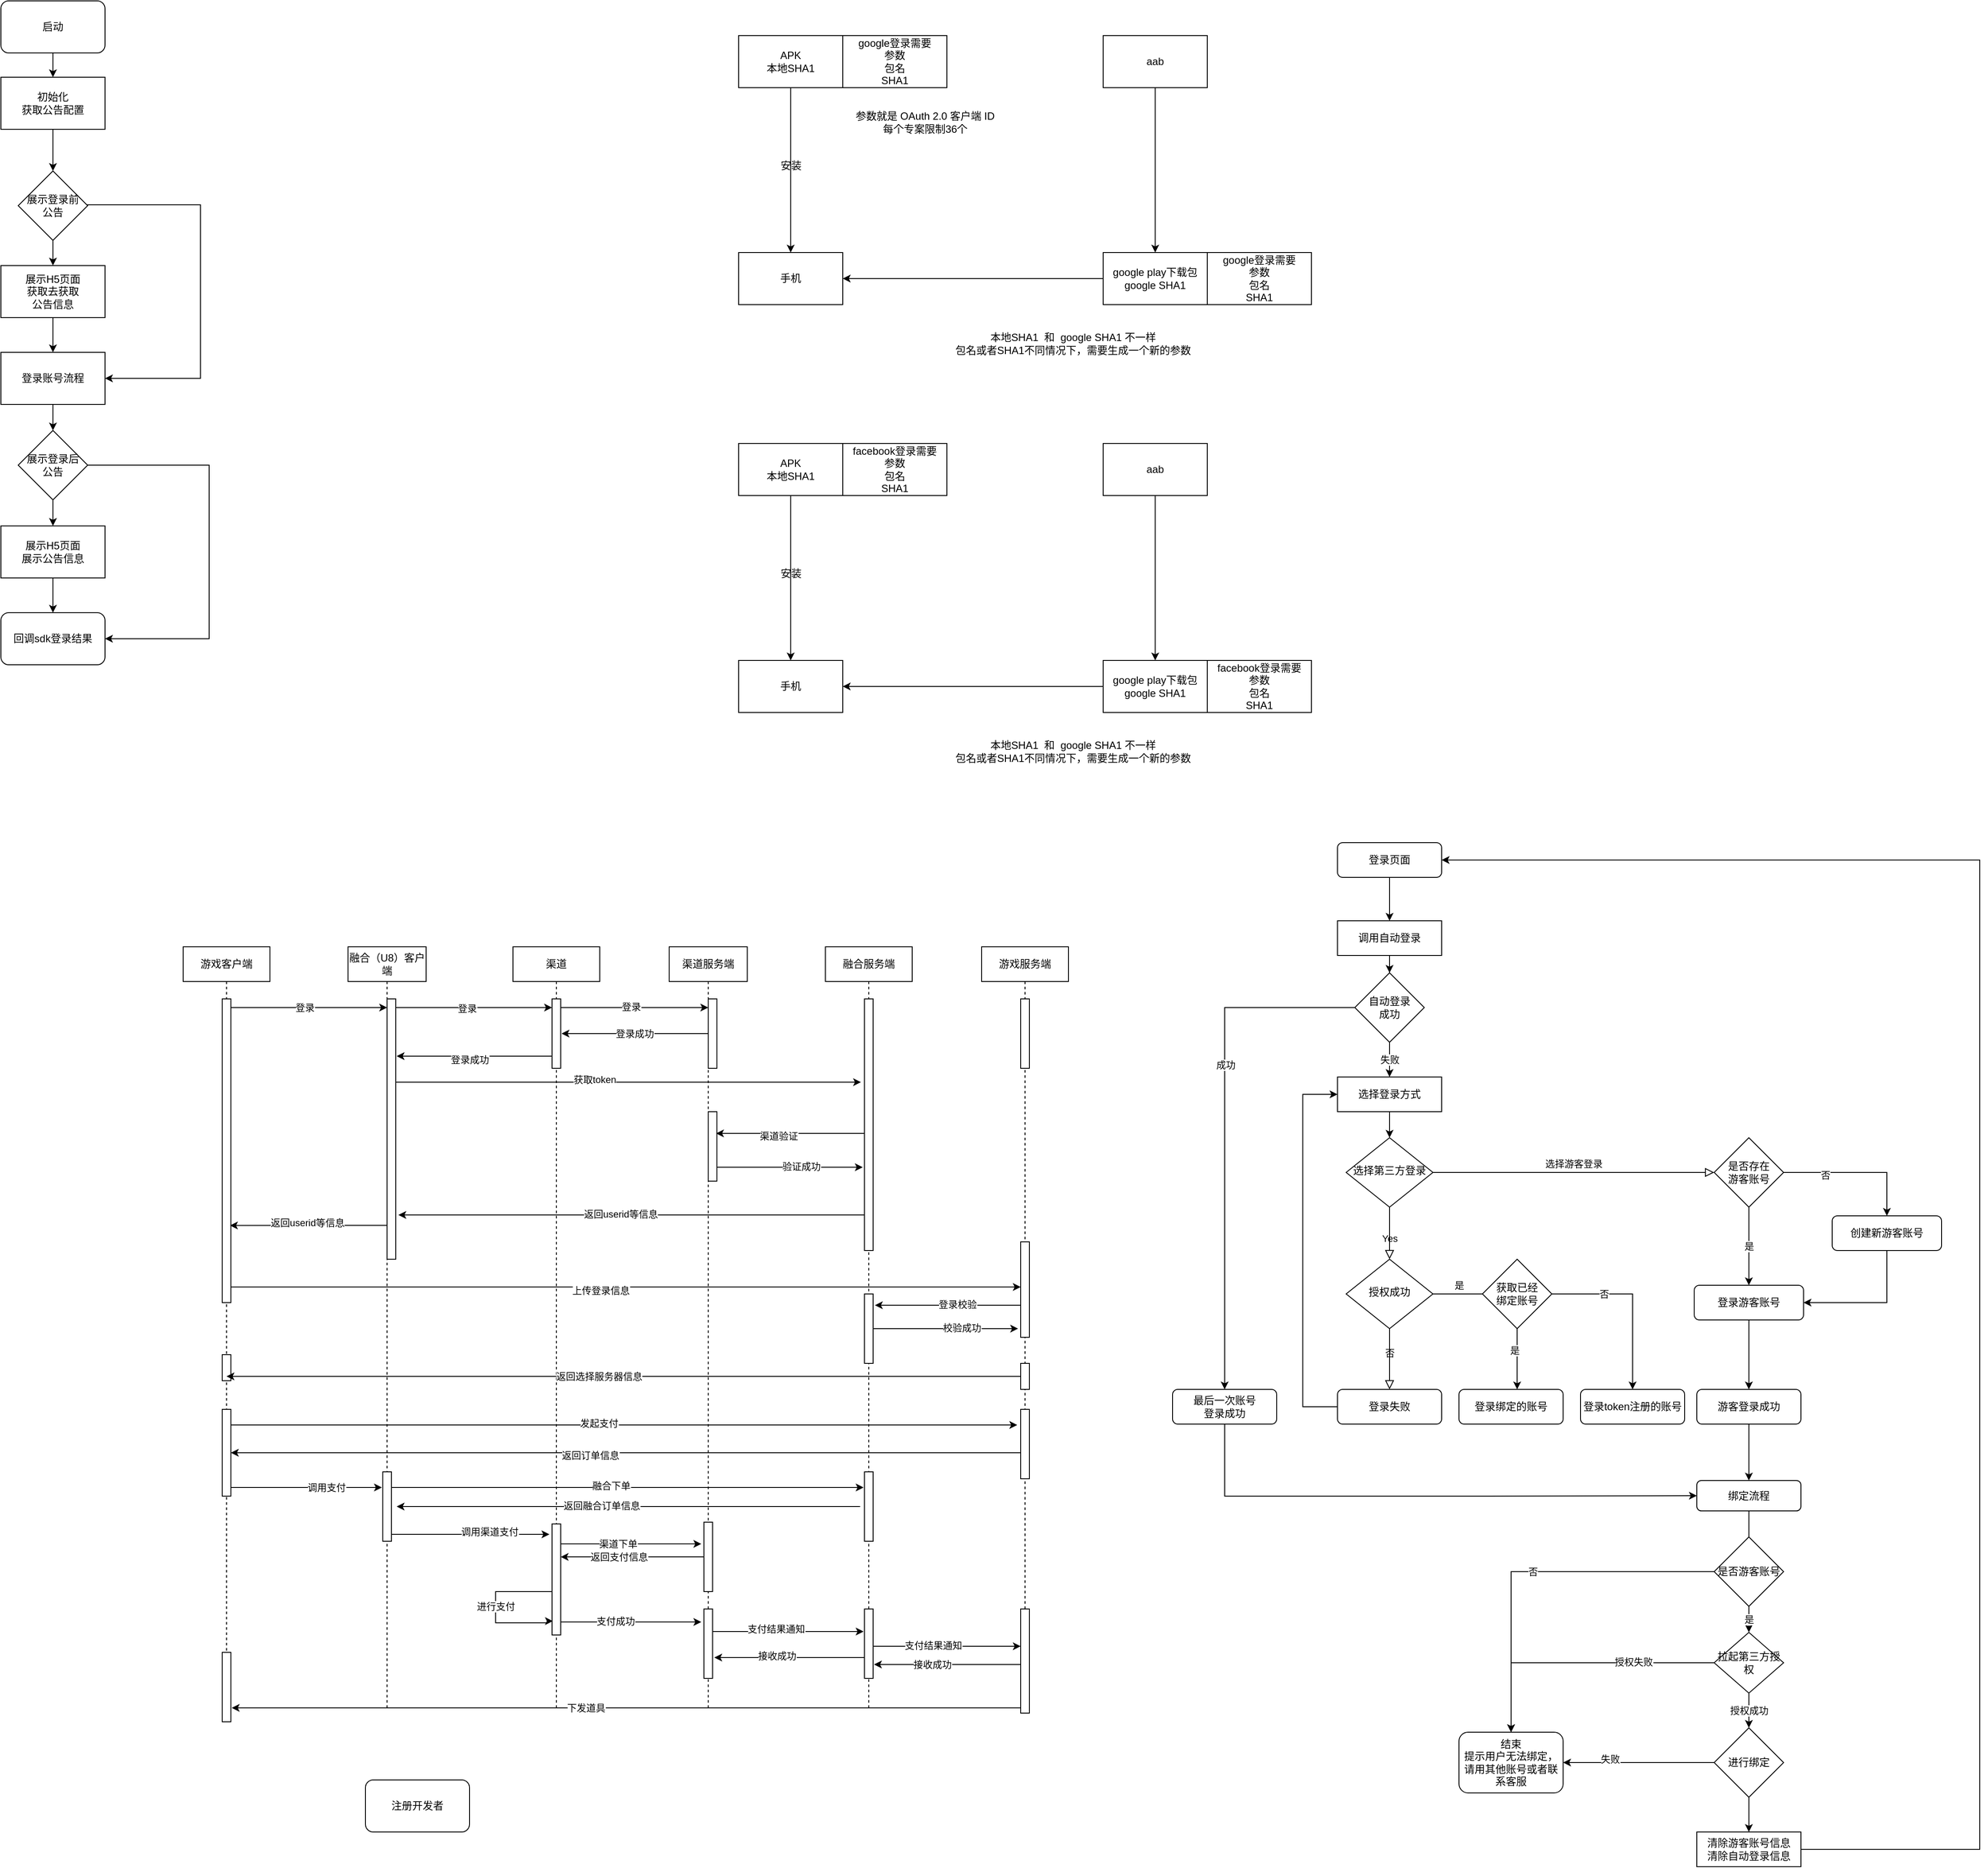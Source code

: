<mxfile version="21.3.5" type="github">
  <diagram id="C5RBs43oDa-KdzZeNtuy" name="Page-1">
    <mxGraphModel dx="3026" dy="1949" grid="1" gridSize="10" guides="1" tooltips="1" connect="1" arrows="1" fold="1" page="1" pageScale="1" pageWidth="827" pageHeight="1169" math="0" shadow="0">
      <root>
        <mxCell id="WIyWlLk6GJQsqaUBKTNV-0" />
        <mxCell id="WIyWlLk6GJQsqaUBKTNV-1" parent="WIyWlLk6GJQsqaUBKTNV-0" />
        <mxCell id="JOjSNyH2Hw5vAPHBL3Yq-51" style="edgeStyle=orthogonalEdgeStyle;rounded=0;orthogonalLoop=1;jettySize=auto;html=1;" parent="WIyWlLk6GJQsqaUBKTNV-1" source="WIyWlLk6GJQsqaUBKTNV-3" target="JOjSNyH2Hw5vAPHBL3Yq-50" edge="1">
          <mxGeometry relative="1" as="geometry" />
        </mxCell>
        <mxCell id="WIyWlLk6GJQsqaUBKTNV-3" value="登录页面" style="rounded=1;whiteSpace=wrap;html=1;fontSize=12;glass=0;strokeWidth=1;shadow=0;" parent="WIyWlLk6GJQsqaUBKTNV-1" vertex="1">
          <mxGeometry x="40" y="-150" width="120" height="40" as="geometry" />
        </mxCell>
        <mxCell id="WIyWlLk6GJQsqaUBKTNV-4" value="Yes" style="rounded=0;html=1;jettySize=auto;orthogonalLoop=1;fontSize=11;endArrow=block;endFill=0;endSize=8;strokeWidth=1;shadow=0;labelBackgroundColor=none;edgeStyle=orthogonalEdgeStyle;" parent="WIyWlLk6GJQsqaUBKTNV-1" source="WIyWlLk6GJQsqaUBKTNV-6" target="WIyWlLk6GJQsqaUBKTNV-10" edge="1">
          <mxGeometry x="0.2" relative="1" as="geometry">
            <mxPoint as="offset" />
          </mxGeometry>
        </mxCell>
        <mxCell id="WIyWlLk6GJQsqaUBKTNV-5" value="选择游客登录" style="edgeStyle=orthogonalEdgeStyle;rounded=0;html=1;jettySize=auto;orthogonalLoop=1;fontSize=11;endArrow=block;endFill=0;endSize=8;strokeWidth=1;shadow=0;labelBackgroundColor=none;entryX=0;entryY=0.5;entryDx=0;entryDy=0;" parent="WIyWlLk6GJQsqaUBKTNV-1" source="WIyWlLk6GJQsqaUBKTNV-6" target="JOjSNyH2Hw5vAPHBL3Yq-17" edge="1">
          <mxGeometry y="10" relative="1" as="geometry">
            <mxPoint as="offset" />
            <mxPoint x="290" y="160" as="targetPoint" />
          </mxGeometry>
        </mxCell>
        <mxCell id="WIyWlLk6GJQsqaUBKTNV-6" value="选择第三方登录" style="rhombus;whiteSpace=wrap;html=1;shadow=0;fontFamily=Helvetica;fontSize=12;align=center;strokeWidth=1;spacing=6;spacingTop=-4;" parent="WIyWlLk6GJQsqaUBKTNV-1" vertex="1">
          <mxGeometry x="50" y="190" width="100" height="80" as="geometry" />
        </mxCell>
        <mxCell id="JOjSNyH2Hw5vAPHBL3Yq-19" value="是" style="edgeStyle=orthogonalEdgeStyle;rounded=0;orthogonalLoop=1;jettySize=auto;html=1;entryX=0.5;entryY=0;entryDx=0;entryDy=0;exitX=0.5;exitY=1;exitDx=0;exitDy=0;" parent="WIyWlLk6GJQsqaUBKTNV-1" source="JOjSNyH2Hw5vAPHBL3Yq-17" target="JOjSNyH2Hw5vAPHBL3Yq-22" edge="1">
          <mxGeometry relative="1" as="geometry">
            <mxPoint x="520" y="220" as="sourcePoint" />
          </mxGeometry>
        </mxCell>
        <mxCell id="JOjSNyH2Hw5vAPHBL3Yq-25" style="edgeStyle=orthogonalEdgeStyle;rounded=0;orthogonalLoop=1;jettySize=auto;html=1;entryX=1;entryY=0.5;entryDx=0;entryDy=0;exitX=0.5;exitY=1;exitDx=0;exitDy=0;" parent="WIyWlLk6GJQsqaUBKTNV-1" source="WIyWlLk6GJQsqaUBKTNV-7" target="JOjSNyH2Hw5vAPHBL3Yq-22" edge="1">
          <mxGeometry relative="1" as="geometry" />
        </mxCell>
        <mxCell id="WIyWlLk6GJQsqaUBKTNV-7" value="创建新游客账号" style="rounded=1;whiteSpace=wrap;html=1;fontSize=12;glass=0;strokeWidth=1;shadow=0;" parent="WIyWlLk6GJQsqaUBKTNV-1" vertex="1">
          <mxGeometry x="610" y="280" width="126" height="40" as="geometry" />
        </mxCell>
        <mxCell id="WIyWlLk6GJQsqaUBKTNV-8" value="否" style="rounded=0;html=1;jettySize=auto;orthogonalLoop=1;fontSize=11;endArrow=block;endFill=0;endSize=8;strokeWidth=1;shadow=0;labelBackgroundColor=none;edgeStyle=orthogonalEdgeStyle;" parent="WIyWlLk6GJQsqaUBKTNV-1" source="WIyWlLk6GJQsqaUBKTNV-10" target="WIyWlLk6GJQsqaUBKTNV-11" edge="1">
          <mxGeometry x="-0.2" relative="1" as="geometry">
            <mxPoint as="offset" />
          </mxGeometry>
        </mxCell>
        <mxCell id="WIyWlLk6GJQsqaUBKTNV-9" value="是" style="edgeStyle=orthogonalEdgeStyle;rounded=0;html=1;jettySize=auto;orthogonalLoop=1;fontSize=11;endArrow=block;endFill=0;endSize=8;strokeWidth=1;shadow=0;labelBackgroundColor=none;" parent="WIyWlLk6GJQsqaUBKTNV-1" source="WIyWlLk6GJQsqaUBKTNV-10" edge="1">
          <mxGeometry x="-0.4" y="10" relative="1" as="geometry">
            <mxPoint as="offset" />
            <mxPoint x="250" y="370" as="targetPoint" />
          </mxGeometry>
        </mxCell>
        <mxCell id="WIyWlLk6GJQsqaUBKTNV-10" value="授权成功" style="rhombus;whiteSpace=wrap;html=1;shadow=0;fontFamily=Helvetica;fontSize=12;align=center;strokeWidth=1;spacing=6;spacingTop=-4;" parent="WIyWlLk6GJQsqaUBKTNV-1" vertex="1">
          <mxGeometry x="50" y="330" width="100" height="80" as="geometry" />
        </mxCell>
        <mxCell id="JOjSNyH2Hw5vAPHBL3Yq-77" style="edgeStyle=orthogonalEdgeStyle;rounded=0;orthogonalLoop=1;jettySize=auto;html=1;entryX=0;entryY=0.5;entryDx=0;entryDy=0;" parent="WIyWlLk6GJQsqaUBKTNV-1" source="WIyWlLk6GJQsqaUBKTNV-11" target="JOjSNyH2Hw5vAPHBL3Yq-53" edge="1">
          <mxGeometry relative="1" as="geometry">
            <Array as="points">
              <mxPoint y="500" />
              <mxPoint y="140" />
            </Array>
          </mxGeometry>
        </mxCell>
        <mxCell id="WIyWlLk6GJQsqaUBKTNV-11" value="登录失败" style="rounded=1;whiteSpace=wrap;html=1;fontSize=12;glass=0;strokeWidth=1;shadow=0;" parent="WIyWlLk6GJQsqaUBKTNV-1" vertex="1">
          <mxGeometry x="40" y="480" width="120" height="40" as="geometry" />
        </mxCell>
        <mxCell id="JOjSNyH2Hw5vAPHBL3Yq-8" style="edgeStyle=orthogonalEdgeStyle;rounded=0;orthogonalLoop=1;jettySize=auto;html=1;exitX=0.5;exitY=1;exitDx=0;exitDy=0;entryX=0.5;entryY=0;entryDx=0;entryDy=0;" parent="WIyWlLk6GJQsqaUBKTNV-1" source="JOjSNyH2Hw5vAPHBL3Yq-0" edge="1">
          <mxGeometry relative="1" as="geometry">
            <mxPoint x="247" y="480" as="targetPoint" />
          </mxGeometry>
        </mxCell>
        <mxCell id="JOjSNyH2Hw5vAPHBL3Yq-74" value="是" style="edgeLabel;html=1;align=center;verticalAlign=middle;resizable=0;points=[];" parent="JOjSNyH2Hw5vAPHBL3Yq-8" vertex="1" connectable="0">
          <mxGeometry x="-0.297" y="-3" relative="1" as="geometry">
            <mxPoint as="offset" />
          </mxGeometry>
        </mxCell>
        <mxCell id="JOjSNyH2Hw5vAPHBL3Yq-12" style="edgeStyle=orthogonalEdgeStyle;rounded=0;orthogonalLoop=1;jettySize=auto;html=1;" parent="WIyWlLk6GJQsqaUBKTNV-1" source="JOjSNyH2Hw5vAPHBL3Yq-0" target="JOjSNyH2Hw5vAPHBL3Yq-11" edge="1">
          <mxGeometry relative="1" as="geometry" />
        </mxCell>
        <mxCell id="JOjSNyH2Hw5vAPHBL3Yq-75" value="否" style="edgeLabel;html=1;align=center;verticalAlign=middle;resizable=0;points=[];" parent="JOjSNyH2Hw5vAPHBL3Yq-12" vertex="1" connectable="0">
          <mxGeometry x="-0.416" relative="1" as="geometry">
            <mxPoint as="offset" />
          </mxGeometry>
        </mxCell>
        <mxCell id="JOjSNyH2Hw5vAPHBL3Yq-0" value="获取已经&lt;br&gt;绑定账号" style="rhombus;whiteSpace=wrap;html=1;" parent="WIyWlLk6GJQsqaUBKTNV-1" vertex="1">
          <mxGeometry x="207" y="330" width="80" height="80" as="geometry" />
        </mxCell>
        <mxCell id="JOjSNyH2Hw5vAPHBL3Yq-6" value="登录绑定的账号" style="rounded=1;whiteSpace=wrap;html=1;fontSize=12;glass=0;strokeWidth=1;shadow=0;" parent="WIyWlLk6GJQsqaUBKTNV-1" vertex="1">
          <mxGeometry x="180" y="480" width="120" height="40" as="geometry" />
        </mxCell>
        <mxCell id="JOjSNyH2Hw5vAPHBL3Yq-11" value="登录token注册的账号" style="rounded=1;whiteSpace=wrap;html=1;fontSize=12;glass=0;strokeWidth=1;shadow=0;" parent="WIyWlLk6GJQsqaUBKTNV-1" vertex="1">
          <mxGeometry x="320" y="480" width="120" height="40" as="geometry" />
        </mxCell>
        <mxCell id="JOjSNyH2Hw5vAPHBL3Yq-60" style="edgeStyle=orthogonalEdgeStyle;rounded=0;orthogonalLoop=1;jettySize=auto;html=1;" parent="WIyWlLk6GJQsqaUBKTNV-1" source="JOjSNyH2Hw5vAPHBL3Yq-15" target="JOjSNyH2Hw5vAPHBL3Yq-26" edge="1">
          <mxGeometry relative="1" as="geometry" />
        </mxCell>
        <mxCell id="JOjSNyH2Hw5vAPHBL3Yq-15" value="游客登录成功" style="rounded=1;whiteSpace=wrap;html=1;fontSize=12;glass=0;strokeWidth=1;shadow=0;" parent="WIyWlLk6GJQsqaUBKTNV-1" vertex="1">
          <mxGeometry x="454" y="480" width="120" height="40" as="geometry" />
        </mxCell>
        <mxCell id="JOjSNyH2Hw5vAPHBL3Yq-18" style="edgeStyle=orthogonalEdgeStyle;rounded=0;orthogonalLoop=1;jettySize=auto;html=1;entryX=0.5;entryY=0;entryDx=0;entryDy=0;" parent="WIyWlLk6GJQsqaUBKTNV-1" source="JOjSNyH2Hw5vAPHBL3Yq-17" target="WIyWlLk6GJQsqaUBKTNV-7" edge="1">
          <mxGeometry relative="1" as="geometry" />
        </mxCell>
        <mxCell id="JOjSNyH2Hw5vAPHBL3Yq-76" value="否" style="edgeLabel;html=1;align=center;verticalAlign=middle;resizable=0;points=[];" parent="JOjSNyH2Hw5vAPHBL3Yq-18" vertex="1" connectable="0">
          <mxGeometry x="-0.436" y="-3" relative="1" as="geometry">
            <mxPoint as="offset" />
          </mxGeometry>
        </mxCell>
        <mxCell id="JOjSNyH2Hw5vAPHBL3Yq-17" value="是否存在&lt;br&gt;游客账号" style="rhombus;whiteSpace=wrap;html=1;" parent="WIyWlLk6GJQsqaUBKTNV-1" vertex="1">
          <mxGeometry x="474" y="190" width="80" height="80" as="geometry" />
        </mxCell>
        <mxCell id="JOjSNyH2Hw5vAPHBL3Yq-24" style="edgeStyle=orthogonalEdgeStyle;rounded=0;orthogonalLoop=1;jettySize=auto;html=1;entryX=0.5;entryY=0;entryDx=0;entryDy=0;" parent="WIyWlLk6GJQsqaUBKTNV-1" source="JOjSNyH2Hw5vAPHBL3Yq-22" target="JOjSNyH2Hw5vAPHBL3Yq-15" edge="1">
          <mxGeometry relative="1" as="geometry" />
        </mxCell>
        <mxCell id="JOjSNyH2Hw5vAPHBL3Yq-22" value="登录游客账号" style="rounded=1;whiteSpace=wrap;html=1;fontSize=12;glass=0;strokeWidth=1;shadow=0;" parent="WIyWlLk6GJQsqaUBKTNV-1" vertex="1">
          <mxGeometry x="451" y="360" width="126" height="40" as="geometry" />
        </mxCell>
        <mxCell id="JOjSNyH2Hw5vAPHBL3Yq-27" style="edgeStyle=orthogonalEdgeStyle;rounded=0;orthogonalLoop=1;jettySize=auto;html=1;" parent="WIyWlLk6GJQsqaUBKTNV-1" source="JOjSNyH2Hw5vAPHBL3Yq-26" edge="1">
          <mxGeometry relative="1" as="geometry">
            <mxPoint x="514" y="690" as="targetPoint" />
          </mxGeometry>
        </mxCell>
        <mxCell id="JOjSNyH2Hw5vAPHBL3Yq-26" value="绑定流程" style="rounded=1;whiteSpace=wrap;html=1;" parent="WIyWlLk6GJQsqaUBKTNV-1" vertex="1">
          <mxGeometry x="454" y="585" width="120" height="35" as="geometry" />
        </mxCell>
        <mxCell id="JOjSNyH2Hw5vAPHBL3Yq-30" value="否" style="edgeStyle=orthogonalEdgeStyle;rounded=0;orthogonalLoop=1;jettySize=auto;html=1;entryX=0.5;entryY=0;entryDx=0;entryDy=0;" parent="WIyWlLk6GJQsqaUBKTNV-1" source="JOjSNyH2Hw5vAPHBL3Yq-29" target="JOjSNyH2Hw5vAPHBL3Yq-38" edge="1">
          <mxGeometry relative="1" as="geometry">
            <mxPoint x="300" y="690" as="targetPoint" />
          </mxGeometry>
        </mxCell>
        <mxCell id="JOjSNyH2Hw5vAPHBL3Yq-66" value="是" style="edgeStyle=orthogonalEdgeStyle;rounded=0;orthogonalLoop=1;jettySize=auto;html=1;exitX=0.5;exitY=1;exitDx=0;exitDy=0;entryX=0.5;entryY=0;entryDx=0;entryDy=0;" parent="WIyWlLk6GJQsqaUBKTNV-1" source="JOjSNyH2Hw5vAPHBL3Yq-29" target="JOjSNyH2Hw5vAPHBL3Yq-65" edge="1">
          <mxGeometry relative="1" as="geometry" />
        </mxCell>
        <mxCell id="JOjSNyH2Hw5vAPHBL3Yq-29" value="是否游客账号" style="rhombus;whiteSpace=wrap;html=1;" parent="WIyWlLk6GJQsqaUBKTNV-1" vertex="1">
          <mxGeometry x="474" y="650" width="80" height="80" as="geometry" />
        </mxCell>
        <mxCell id="JOjSNyH2Hw5vAPHBL3Yq-39" style="edgeStyle=orthogonalEdgeStyle;rounded=0;orthogonalLoop=1;jettySize=auto;html=1;" parent="WIyWlLk6GJQsqaUBKTNV-1" source="JOjSNyH2Hw5vAPHBL3Yq-35" target="JOjSNyH2Hw5vAPHBL3Yq-38" edge="1">
          <mxGeometry relative="1" as="geometry" />
        </mxCell>
        <mxCell id="JOjSNyH2Hw5vAPHBL3Yq-41" value="失败" style="edgeLabel;html=1;align=center;verticalAlign=middle;resizable=0;points=[];" parent="JOjSNyH2Hw5vAPHBL3Yq-39" vertex="1" connectable="0">
          <mxGeometry x="0.234" y="-2" relative="1" as="geometry">
            <mxPoint x="-13" y="-2" as="offset" />
          </mxGeometry>
        </mxCell>
        <mxCell id="JOjSNyH2Hw5vAPHBL3Yq-59" style="edgeStyle=orthogonalEdgeStyle;rounded=0;orthogonalLoop=1;jettySize=auto;html=1;exitX=0.5;exitY=1;exitDx=0;exitDy=0;" parent="WIyWlLk6GJQsqaUBKTNV-1" source="JOjSNyH2Hw5vAPHBL3Yq-35" target="JOjSNyH2Hw5vAPHBL3Yq-58" edge="1">
          <mxGeometry relative="1" as="geometry" />
        </mxCell>
        <mxCell id="JOjSNyH2Hw5vAPHBL3Yq-35" value="进行绑定" style="rhombus;whiteSpace=wrap;html=1;" parent="WIyWlLk6GJQsqaUBKTNV-1" vertex="1">
          <mxGeometry x="474" y="870" width="80" height="80" as="geometry" />
        </mxCell>
        <mxCell id="JOjSNyH2Hw5vAPHBL3Yq-38" value="结束&lt;br&gt;提示用户无法绑定，请用其他账号或者联系客服" style="rounded=1;whiteSpace=wrap;html=1;" parent="WIyWlLk6GJQsqaUBKTNV-1" vertex="1">
          <mxGeometry x="180" y="875" width="120" height="70" as="geometry" />
        </mxCell>
        <mxCell id="JOjSNyH2Hw5vAPHBL3Yq-46" style="edgeStyle=orthogonalEdgeStyle;rounded=0;orthogonalLoop=1;jettySize=auto;html=1;entryX=0.5;entryY=0;entryDx=0;entryDy=0;" parent="WIyWlLk6GJQsqaUBKTNV-1" source="JOjSNyH2Hw5vAPHBL3Yq-42" target="JOjSNyH2Hw5vAPHBL3Yq-48" edge="1">
          <mxGeometry relative="1" as="geometry">
            <mxPoint x="-90" y="490" as="targetPoint" />
          </mxGeometry>
        </mxCell>
        <mxCell id="JOjSNyH2Hw5vAPHBL3Yq-47" value="成功" style="edgeLabel;html=1;align=center;verticalAlign=middle;resizable=0;points=[];" parent="JOjSNyH2Hw5vAPHBL3Yq-46" vertex="1" connectable="0">
          <mxGeometry x="-0.267" y="1" relative="1" as="geometry">
            <mxPoint as="offset" />
          </mxGeometry>
        </mxCell>
        <mxCell id="JOjSNyH2Hw5vAPHBL3Yq-54" value="失败" style="edgeStyle=orthogonalEdgeStyle;rounded=0;orthogonalLoop=1;jettySize=auto;html=1;entryX=0.5;entryY=0;entryDx=0;entryDy=0;" parent="WIyWlLk6GJQsqaUBKTNV-1" source="JOjSNyH2Hw5vAPHBL3Yq-42" target="JOjSNyH2Hw5vAPHBL3Yq-53" edge="1">
          <mxGeometry relative="1" as="geometry" />
        </mxCell>
        <mxCell id="JOjSNyH2Hw5vAPHBL3Yq-42" value="自动登录&lt;br&gt;成功" style="rhombus;whiteSpace=wrap;html=1;" parent="WIyWlLk6GJQsqaUBKTNV-1" vertex="1">
          <mxGeometry x="60" width="80" height="80" as="geometry" />
        </mxCell>
        <mxCell id="JOjSNyH2Hw5vAPHBL3Yq-72" style="edgeStyle=orthogonalEdgeStyle;rounded=0;orthogonalLoop=1;jettySize=auto;html=1;entryX=0;entryY=0.5;entryDx=0;entryDy=0;" parent="WIyWlLk6GJQsqaUBKTNV-1" source="JOjSNyH2Hw5vAPHBL3Yq-48" target="JOjSNyH2Hw5vAPHBL3Yq-26" edge="1">
          <mxGeometry relative="1" as="geometry">
            <Array as="points">
              <mxPoint x="-90" y="603" />
              <mxPoint x="212" y="603" />
            </Array>
          </mxGeometry>
        </mxCell>
        <mxCell id="JOjSNyH2Hw5vAPHBL3Yq-48" value="最后一次账号&lt;br&gt;登录成功" style="rounded=1;whiteSpace=wrap;html=1;fontSize=12;glass=0;strokeWidth=1;shadow=0;" parent="WIyWlLk6GJQsqaUBKTNV-1" vertex="1">
          <mxGeometry x="-150" y="480" width="120" height="40" as="geometry" />
        </mxCell>
        <mxCell id="JOjSNyH2Hw5vAPHBL3Yq-52" style="edgeStyle=orthogonalEdgeStyle;rounded=0;orthogonalLoop=1;jettySize=auto;html=1;entryX=0.5;entryY=0;entryDx=0;entryDy=0;" parent="WIyWlLk6GJQsqaUBKTNV-1" source="JOjSNyH2Hw5vAPHBL3Yq-50" target="JOjSNyH2Hw5vAPHBL3Yq-42" edge="1">
          <mxGeometry relative="1" as="geometry" />
        </mxCell>
        <mxCell id="JOjSNyH2Hw5vAPHBL3Yq-50" value="调用自动登录" style="rounded=0;whiteSpace=wrap;html=1;" parent="WIyWlLk6GJQsqaUBKTNV-1" vertex="1">
          <mxGeometry x="40" y="-60" width="120" height="40" as="geometry" />
        </mxCell>
        <mxCell id="JOjSNyH2Hw5vAPHBL3Yq-55" style="edgeStyle=orthogonalEdgeStyle;rounded=0;orthogonalLoop=1;jettySize=auto;html=1;entryX=0.5;entryY=0;entryDx=0;entryDy=0;" parent="WIyWlLk6GJQsqaUBKTNV-1" source="JOjSNyH2Hw5vAPHBL3Yq-53" target="WIyWlLk6GJQsqaUBKTNV-6" edge="1">
          <mxGeometry relative="1" as="geometry" />
        </mxCell>
        <mxCell id="JOjSNyH2Hw5vAPHBL3Yq-53" value="选择登录方式" style="rounded=0;whiteSpace=wrap;html=1;" parent="WIyWlLk6GJQsqaUBKTNV-1" vertex="1">
          <mxGeometry x="40" y="120" width="120" height="40" as="geometry" />
        </mxCell>
        <mxCell id="JOjSNyH2Hw5vAPHBL3Yq-73" style="edgeStyle=orthogonalEdgeStyle;rounded=0;orthogonalLoop=1;jettySize=auto;html=1;entryX=1;entryY=0.5;entryDx=0;entryDy=0;exitX=1;exitY=0.5;exitDx=0;exitDy=0;" parent="WIyWlLk6GJQsqaUBKTNV-1" source="JOjSNyH2Hw5vAPHBL3Yq-58" target="WIyWlLk6GJQsqaUBKTNV-3" edge="1">
          <mxGeometry relative="1" as="geometry">
            <Array as="points">
              <mxPoint x="780" y="1010" />
              <mxPoint x="780" y="-130" />
            </Array>
          </mxGeometry>
        </mxCell>
        <mxCell id="JOjSNyH2Hw5vAPHBL3Yq-58" value="清除游客账号信息&lt;br&gt;清除自动登录信息" style="rounded=0;whiteSpace=wrap;html=1;" parent="WIyWlLk6GJQsqaUBKTNV-1" vertex="1">
          <mxGeometry x="454" y="990" width="120" height="40" as="geometry" />
        </mxCell>
        <mxCell id="JOjSNyH2Hw5vAPHBL3Yq-63" style="edgeStyle=orthogonalEdgeStyle;rounded=0;orthogonalLoop=1;jettySize=auto;html=1;exitX=0.5;exitY=1;exitDx=0;exitDy=0;" parent="WIyWlLk6GJQsqaUBKTNV-1" edge="1">
          <mxGeometry relative="1" as="geometry">
            <mxPoint x="240" y="705" as="sourcePoint" />
            <mxPoint x="240" y="705" as="targetPoint" />
          </mxGeometry>
        </mxCell>
        <mxCell id="JOjSNyH2Hw5vAPHBL3Yq-68" value="授权成功" style="edgeStyle=orthogonalEdgeStyle;rounded=0;orthogonalLoop=1;jettySize=auto;html=1;entryX=0.5;entryY=0;entryDx=0;entryDy=0;" parent="WIyWlLk6GJQsqaUBKTNV-1" source="JOjSNyH2Hw5vAPHBL3Yq-65" target="JOjSNyH2Hw5vAPHBL3Yq-35" edge="1">
          <mxGeometry relative="1" as="geometry" />
        </mxCell>
        <mxCell id="JOjSNyH2Hw5vAPHBL3Yq-69" style="edgeStyle=orthogonalEdgeStyle;rounded=0;orthogonalLoop=1;jettySize=auto;html=1;exitX=0;exitY=0.5;exitDx=0;exitDy=0;entryX=0.5;entryY=0;entryDx=0;entryDy=0;" parent="WIyWlLk6GJQsqaUBKTNV-1" source="JOjSNyH2Hw5vAPHBL3Yq-65" target="JOjSNyH2Hw5vAPHBL3Yq-38" edge="1">
          <mxGeometry relative="1" as="geometry" />
        </mxCell>
        <mxCell id="JOjSNyH2Hw5vAPHBL3Yq-70" value="授权失败" style="edgeLabel;html=1;align=center;verticalAlign=middle;resizable=0;points=[];" parent="JOjSNyH2Hw5vAPHBL3Yq-69" vertex="1" connectable="0">
          <mxGeometry x="-0.409" y="-1" relative="1" as="geometry">
            <mxPoint as="offset" />
          </mxGeometry>
        </mxCell>
        <mxCell id="JOjSNyH2Hw5vAPHBL3Yq-65" value="&lt;span&gt;拉起第三方授权&lt;/span&gt;" style="rhombus;whiteSpace=wrap;html=1;" parent="WIyWlLk6GJQsqaUBKTNV-1" vertex="1">
          <mxGeometry x="474" y="760" width="80" height="70" as="geometry" />
        </mxCell>
        <mxCell id="KKXeev9WF8frhIr5QQyk-5" style="edgeStyle=orthogonalEdgeStyle;rounded=0;orthogonalLoop=1;jettySize=auto;html=1;entryX=0.5;entryY=0;entryDx=0;entryDy=0;startArrow=none;" parent="WIyWlLk6GJQsqaUBKTNV-1" source="KKXeev9WF8frhIr5QQyk-6" target="KKXeev9WF8frhIr5QQyk-1" edge="1">
          <mxGeometry relative="1" as="geometry">
            <Array as="points">
              <mxPoint x="-590" y="-920" />
            </Array>
          </mxGeometry>
        </mxCell>
        <mxCell id="KKXeev9WF8frhIr5QQyk-0" value="APK&lt;br&gt;本地SHA1" style="rounded=0;whiteSpace=wrap;html=1;" parent="WIyWlLk6GJQsqaUBKTNV-1" vertex="1">
          <mxGeometry x="-650" y="-1080" width="120" height="60" as="geometry" />
        </mxCell>
        <mxCell id="KKXeev9WF8frhIr5QQyk-1" value="手机" style="rounded=0;whiteSpace=wrap;html=1;" parent="WIyWlLk6GJQsqaUBKTNV-1" vertex="1">
          <mxGeometry x="-650" y="-830" width="120" height="60" as="geometry" />
        </mxCell>
        <mxCell id="KKXeev9WF8frhIr5QQyk-9" style="edgeStyle=orthogonalEdgeStyle;rounded=0;orthogonalLoop=1;jettySize=auto;html=1;" parent="WIyWlLk6GJQsqaUBKTNV-1" source="KKXeev9WF8frhIr5QQyk-2" target="KKXeev9WF8frhIr5QQyk-3" edge="1">
          <mxGeometry relative="1" as="geometry" />
        </mxCell>
        <mxCell id="KKXeev9WF8frhIr5QQyk-2" value="aab" style="rounded=0;whiteSpace=wrap;html=1;" parent="WIyWlLk6GJQsqaUBKTNV-1" vertex="1">
          <mxGeometry x="-230" y="-1080" width="120" height="60" as="geometry" />
        </mxCell>
        <mxCell id="KKXeev9WF8frhIr5QQyk-8" style="edgeStyle=orthogonalEdgeStyle;rounded=0;orthogonalLoop=1;jettySize=auto;html=1;" parent="WIyWlLk6GJQsqaUBKTNV-1" source="KKXeev9WF8frhIr5QQyk-3" target="KKXeev9WF8frhIr5QQyk-1" edge="1">
          <mxGeometry relative="1" as="geometry" />
        </mxCell>
        <mxCell id="KKXeev9WF8frhIr5QQyk-3" value="google play下载包&lt;br&gt;google SHA1" style="rounded=0;whiteSpace=wrap;html=1;" parent="WIyWlLk6GJQsqaUBKTNV-1" vertex="1">
          <mxGeometry x="-230" y="-830" width="120" height="60" as="geometry" />
        </mxCell>
        <mxCell id="KKXeev9WF8frhIr5QQyk-6" value="安装" style="text;html=1;align=center;verticalAlign=middle;resizable=0;points=[];autosize=1;strokeColor=none;fillColor=none;" parent="WIyWlLk6GJQsqaUBKTNV-1" vertex="1">
          <mxGeometry x="-610" y="-940" width="40" height="20" as="geometry" />
        </mxCell>
        <mxCell id="KKXeev9WF8frhIr5QQyk-7" value="" style="edgeStyle=orthogonalEdgeStyle;rounded=0;orthogonalLoop=1;jettySize=auto;html=1;entryX=0.5;entryY=0;entryDx=0;entryDy=0;endArrow=none;" parent="WIyWlLk6GJQsqaUBKTNV-1" source="KKXeev9WF8frhIr5QQyk-0" target="KKXeev9WF8frhIr5QQyk-6" edge="1">
          <mxGeometry relative="1" as="geometry">
            <mxPoint x="-590" y="-1020" as="sourcePoint" />
            <mxPoint x="-590" y="-830" as="targetPoint" />
            <Array as="points">
              <mxPoint x="-590" y="-920" />
            </Array>
          </mxGeometry>
        </mxCell>
        <mxCell id="KKXeev9WF8frhIr5QQyk-10" value="google登录需要&lt;br&gt;参数&lt;br&gt;包名&lt;br&gt;SHA1" style="rounded=0;whiteSpace=wrap;html=1;" parent="WIyWlLk6GJQsqaUBKTNV-1" vertex="1">
          <mxGeometry x="-530" y="-1080" width="120" height="60" as="geometry" />
        </mxCell>
        <mxCell id="KKXeev9WF8frhIr5QQyk-11" value="google登录需要&lt;br&gt;参数&lt;br&gt;包名&lt;br&gt;SHA1" style="rounded=0;whiteSpace=wrap;html=1;" parent="WIyWlLk6GJQsqaUBKTNV-1" vertex="1">
          <mxGeometry x="-110" y="-830" width="120" height="60" as="geometry" />
        </mxCell>
        <mxCell id="KKXeev9WF8frhIr5QQyk-12" value="参数就是&amp;nbsp;OAuth 2.0 客户端 ID&lt;br&gt;每个专案限制36个" style="text;html=1;strokeColor=none;fillColor=none;align=center;verticalAlign=middle;whiteSpace=wrap;rounded=0;" parent="WIyWlLk6GJQsqaUBKTNV-1" vertex="1">
          <mxGeometry x="-540" y="-990" width="210" height="20" as="geometry" />
        </mxCell>
        <mxCell id="KKXeev9WF8frhIr5QQyk-13" value="&lt;span&gt;本地SHA1&amp;nbsp; 和&amp;nbsp;&amp;nbsp;&lt;/span&gt;&lt;span&gt;google SHA1 不一样&lt;br&gt;包名或者SHA1不同情况下，需要生成一个新的参数&lt;br&gt;&lt;/span&gt;" style="text;html=1;align=center;verticalAlign=middle;resizable=0;points=[];autosize=1;strokeColor=none;fillColor=none;" parent="WIyWlLk6GJQsqaUBKTNV-1" vertex="1">
          <mxGeometry x="-410" y="-740" width="290" height="30" as="geometry" />
        </mxCell>
        <mxCell id="C141bJPONEXLKHuDQMLV-1" style="edgeStyle=orthogonalEdgeStyle;rounded=0;orthogonalLoop=1;jettySize=auto;html=1;entryX=0.5;entryY=0;entryDx=0;entryDy=0;startArrow=none;" parent="WIyWlLk6GJQsqaUBKTNV-1" source="C141bJPONEXLKHuDQMLV-8" target="C141bJPONEXLKHuDQMLV-3" edge="1">
          <mxGeometry relative="1" as="geometry">
            <Array as="points">
              <mxPoint x="-590" y="-450" />
            </Array>
          </mxGeometry>
        </mxCell>
        <mxCell id="C141bJPONEXLKHuDQMLV-2" value="APK&lt;br&gt;本地SHA1" style="rounded=0;whiteSpace=wrap;html=1;" parent="WIyWlLk6GJQsqaUBKTNV-1" vertex="1">
          <mxGeometry x="-650" y="-610" width="120" height="60" as="geometry" />
        </mxCell>
        <mxCell id="C141bJPONEXLKHuDQMLV-3" value="手机" style="rounded=0;whiteSpace=wrap;html=1;" parent="WIyWlLk6GJQsqaUBKTNV-1" vertex="1">
          <mxGeometry x="-650" y="-360" width="120" height="60" as="geometry" />
        </mxCell>
        <mxCell id="C141bJPONEXLKHuDQMLV-4" style="edgeStyle=orthogonalEdgeStyle;rounded=0;orthogonalLoop=1;jettySize=auto;html=1;" parent="WIyWlLk6GJQsqaUBKTNV-1" source="C141bJPONEXLKHuDQMLV-5" target="C141bJPONEXLKHuDQMLV-7" edge="1">
          <mxGeometry relative="1" as="geometry" />
        </mxCell>
        <mxCell id="C141bJPONEXLKHuDQMLV-5" value="aab" style="rounded=0;whiteSpace=wrap;html=1;" parent="WIyWlLk6GJQsqaUBKTNV-1" vertex="1">
          <mxGeometry x="-230" y="-610" width="120" height="60" as="geometry" />
        </mxCell>
        <mxCell id="C141bJPONEXLKHuDQMLV-6" style="edgeStyle=orthogonalEdgeStyle;rounded=0;orthogonalLoop=1;jettySize=auto;html=1;" parent="WIyWlLk6GJQsqaUBKTNV-1" source="C141bJPONEXLKHuDQMLV-7" target="C141bJPONEXLKHuDQMLV-3" edge="1">
          <mxGeometry relative="1" as="geometry" />
        </mxCell>
        <mxCell id="C141bJPONEXLKHuDQMLV-7" value="google play下载包&lt;br&gt;google SHA1" style="rounded=0;whiteSpace=wrap;html=1;" parent="WIyWlLk6GJQsqaUBKTNV-1" vertex="1">
          <mxGeometry x="-230" y="-360" width="120" height="60" as="geometry" />
        </mxCell>
        <mxCell id="C141bJPONEXLKHuDQMLV-8" value="安装" style="text;html=1;align=center;verticalAlign=middle;resizable=0;points=[];autosize=1;strokeColor=none;fillColor=none;" parent="WIyWlLk6GJQsqaUBKTNV-1" vertex="1">
          <mxGeometry x="-610" y="-470" width="40" height="20" as="geometry" />
        </mxCell>
        <mxCell id="C141bJPONEXLKHuDQMLV-9" value="" style="edgeStyle=orthogonalEdgeStyle;rounded=0;orthogonalLoop=1;jettySize=auto;html=1;entryX=0.5;entryY=0;entryDx=0;entryDy=0;endArrow=none;" parent="WIyWlLk6GJQsqaUBKTNV-1" source="C141bJPONEXLKHuDQMLV-2" target="C141bJPONEXLKHuDQMLV-8" edge="1">
          <mxGeometry relative="1" as="geometry">
            <mxPoint x="-590" y="-550" as="sourcePoint" />
            <mxPoint x="-590" y="-360" as="targetPoint" />
            <Array as="points">
              <mxPoint x="-590" y="-450" />
            </Array>
          </mxGeometry>
        </mxCell>
        <mxCell id="C141bJPONEXLKHuDQMLV-10" value="facebook登录需要&lt;br&gt;参数&lt;br&gt;包名&lt;br&gt;SHA1" style="rounded=0;whiteSpace=wrap;html=1;" parent="WIyWlLk6GJQsqaUBKTNV-1" vertex="1">
          <mxGeometry x="-530" y="-610" width="120" height="60" as="geometry" />
        </mxCell>
        <mxCell id="C141bJPONEXLKHuDQMLV-11" value="facebook登录需要&lt;br&gt;参数&lt;br&gt;包名&lt;br&gt;SHA1" style="rounded=0;whiteSpace=wrap;html=1;" parent="WIyWlLk6GJQsqaUBKTNV-1" vertex="1">
          <mxGeometry x="-110" y="-360" width="120" height="60" as="geometry" />
        </mxCell>
        <mxCell id="C141bJPONEXLKHuDQMLV-13" value="&lt;span&gt;本地SHA1&amp;nbsp; 和&amp;nbsp;&amp;nbsp;&lt;/span&gt;&lt;span&gt;google SHA1 不一样&lt;br&gt;包名或者SHA1不同情况下，需要生成一个新的参数&lt;br&gt;&lt;/span&gt;" style="text;html=1;align=center;verticalAlign=middle;resizable=0;points=[];autosize=1;strokeColor=none;fillColor=none;" parent="WIyWlLk6GJQsqaUBKTNV-1" vertex="1">
          <mxGeometry x="-410" y="-270" width="290" height="30" as="geometry" />
        </mxCell>
        <mxCell id="C141bJPONEXLKHuDQMLV-14" value="游戏客户端" style="shape=umlLifeline;perimeter=lifelinePerimeter;whiteSpace=wrap;html=1;container=1;collapsible=0;recursiveResize=0;outlineConnect=0;" parent="WIyWlLk6GJQsqaUBKTNV-1" vertex="1">
          <mxGeometry x="-1290" y="-30" width="100" height="880" as="geometry" />
        </mxCell>
        <mxCell id="C141bJPONEXLKHuDQMLV-21" value="" style="html=1;points=[];perimeter=orthogonalPerimeter;" parent="C141bJPONEXLKHuDQMLV-14" vertex="1">
          <mxGeometry x="45" y="60" width="10" height="350" as="geometry" />
        </mxCell>
        <mxCell id="C141bJPONEXLKHuDQMLV-55" value="" style="html=1;points=[];perimeter=orthogonalPerimeter;" parent="C141bJPONEXLKHuDQMLV-14" vertex="1">
          <mxGeometry x="45" y="533" width="10" height="100" as="geometry" />
        </mxCell>
        <mxCell id="C141bJPONEXLKHuDQMLV-89" value="" style="html=1;points=[];perimeter=orthogonalPerimeter;" parent="C141bJPONEXLKHuDQMLV-14" vertex="1">
          <mxGeometry x="45" y="813" width="10" height="80" as="geometry" />
        </mxCell>
        <mxCell id="C141bJPONEXLKHuDQMLV-111" value="" style="html=1;points=[];perimeter=orthogonalPerimeter;" parent="C141bJPONEXLKHuDQMLV-14" vertex="1">
          <mxGeometry x="45" y="470" width="10" height="30" as="geometry" />
        </mxCell>
        <mxCell id="C141bJPONEXLKHuDQMLV-15" value="融合服务端" style="shape=umlLifeline;perimeter=lifelinePerimeter;whiteSpace=wrap;html=1;container=1;collapsible=0;recursiveResize=0;outlineConnect=0;" parent="WIyWlLk6GJQsqaUBKTNV-1" vertex="1">
          <mxGeometry x="-550" y="-30" width="100" height="880" as="geometry" />
        </mxCell>
        <mxCell id="C141bJPONEXLKHuDQMLV-27" value="" style="html=1;points=[];perimeter=orthogonalPerimeter;" parent="C141bJPONEXLKHuDQMLV-15" vertex="1">
          <mxGeometry x="45" y="60" width="10" height="290" as="geometry" />
        </mxCell>
        <mxCell id="C141bJPONEXLKHuDQMLV-59" value="" style="html=1;points=[];perimeter=orthogonalPerimeter;" parent="C141bJPONEXLKHuDQMLV-15" vertex="1">
          <mxGeometry x="45" y="605" width="10" height="80" as="geometry" />
        </mxCell>
        <mxCell id="C141bJPONEXLKHuDQMLV-81" value="" style="html=1;points=[];perimeter=orthogonalPerimeter;" parent="C141bJPONEXLKHuDQMLV-15" vertex="1">
          <mxGeometry x="45" y="763" width="10" height="80" as="geometry" />
        </mxCell>
        <mxCell id="C141bJPONEXLKHuDQMLV-103" value="" style="html=1;points=[];perimeter=orthogonalPerimeter;" parent="C141bJPONEXLKHuDQMLV-15" vertex="1">
          <mxGeometry x="45" y="400" width="10" height="80" as="geometry" />
        </mxCell>
        <mxCell id="C141bJPONEXLKHuDQMLV-16" value="渠道" style="shape=umlLifeline;perimeter=lifelinePerimeter;whiteSpace=wrap;html=1;container=1;collapsible=0;recursiveResize=0;outlineConnect=0;" parent="WIyWlLk6GJQsqaUBKTNV-1" vertex="1">
          <mxGeometry x="-910" y="-30" width="100" height="880" as="geometry" />
        </mxCell>
        <mxCell id="C141bJPONEXLKHuDQMLV-24" value="" style="html=1;points=[];perimeter=orthogonalPerimeter;" parent="C141bJPONEXLKHuDQMLV-16" vertex="1">
          <mxGeometry x="45" y="60" width="10" height="80" as="geometry" />
        </mxCell>
        <mxCell id="C141bJPONEXLKHuDQMLV-57" value="" style="html=1;points=[];perimeter=orthogonalPerimeter;" parent="C141bJPONEXLKHuDQMLV-16" vertex="1">
          <mxGeometry x="45" y="665" width="10" height="128" as="geometry" />
        </mxCell>
        <mxCell id="C141bJPONEXLKHuDQMLV-76" style="edgeStyle=orthogonalEdgeStyle;rounded=0;orthogonalLoop=1;jettySize=auto;html=1;entryX=0.1;entryY=0.875;entryDx=0;entryDy=0;entryPerimeter=0;" parent="C141bJPONEXLKHuDQMLV-16" source="C141bJPONEXLKHuDQMLV-57" target="C141bJPONEXLKHuDQMLV-57" edge="1">
          <mxGeometry relative="1" as="geometry">
            <mxPoint x="40" y="783" as="targetPoint" />
            <Array as="points">
              <mxPoint x="-20" y="743" />
              <mxPoint x="-20" y="779" />
              <mxPoint x="40" y="779" />
              <mxPoint x="40" y="777" />
            </Array>
          </mxGeometry>
        </mxCell>
        <mxCell id="C141bJPONEXLKHuDQMLV-122" value="进行支付" style="edgeLabel;html=1;align=center;verticalAlign=middle;resizable=0;points=[];" parent="C141bJPONEXLKHuDQMLV-76" vertex="1" connectable="0">
          <mxGeometry x="-0.136" relative="1" as="geometry">
            <mxPoint y="9" as="offset" />
          </mxGeometry>
        </mxCell>
        <mxCell id="C141bJPONEXLKHuDQMLV-17" value="融合（U8）客户端" style="shape=umlLifeline;perimeter=lifelinePerimeter;whiteSpace=wrap;html=1;container=1;collapsible=0;recursiveResize=0;outlineConnect=0;" parent="WIyWlLk6GJQsqaUBKTNV-1" vertex="1">
          <mxGeometry x="-1100" y="-30" width="90" height="880" as="geometry" />
        </mxCell>
        <mxCell id="C141bJPONEXLKHuDQMLV-22" value="" style="html=1;points=[];perimeter=orthogonalPerimeter;" parent="C141bJPONEXLKHuDQMLV-17" vertex="1">
          <mxGeometry x="45" y="60" width="10" height="300" as="geometry" />
        </mxCell>
        <mxCell id="C141bJPONEXLKHuDQMLV-56" value="" style="html=1;points=[];perimeter=orthogonalPerimeter;" parent="C141bJPONEXLKHuDQMLV-17" vertex="1">
          <mxGeometry x="40" y="605" width="10" height="80" as="geometry" />
        </mxCell>
        <mxCell id="C141bJPONEXLKHuDQMLV-18" value="游戏服务端" style="shape=umlLifeline;perimeter=lifelinePerimeter;whiteSpace=wrap;html=1;container=1;collapsible=0;recursiveResize=0;outlineConnect=0;" parent="WIyWlLk6GJQsqaUBKTNV-1" vertex="1">
          <mxGeometry x="-370" y="-30" width="100" height="880" as="geometry" />
        </mxCell>
        <mxCell id="C141bJPONEXLKHuDQMLV-28" value="" style="html=1;points=[];perimeter=orthogonalPerimeter;" parent="C141bJPONEXLKHuDQMLV-18" vertex="1">
          <mxGeometry x="45" y="60" width="10" height="80" as="geometry" />
        </mxCell>
        <mxCell id="C141bJPONEXLKHuDQMLV-51" value="" style="html=1;points=[];perimeter=orthogonalPerimeter;" parent="C141bJPONEXLKHuDQMLV-18" vertex="1">
          <mxGeometry x="45" y="340" width="10" height="110" as="geometry" />
        </mxCell>
        <mxCell id="C141bJPONEXLKHuDQMLV-60" value="" style="html=1;points=[];perimeter=orthogonalPerimeter;" parent="C141bJPONEXLKHuDQMLV-18" vertex="1">
          <mxGeometry x="45" y="533" width="10" height="80" as="geometry" />
        </mxCell>
        <mxCell id="C141bJPONEXLKHuDQMLV-83" value="" style="html=1;points=[];perimeter=orthogonalPerimeter;" parent="C141bJPONEXLKHuDQMLV-18" vertex="1">
          <mxGeometry x="45" y="763" width="10" height="120" as="geometry" />
        </mxCell>
        <mxCell id="C141bJPONEXLKHuDQMLV-110" value="" style="html=1;points=[];perimeter=orthogonalPerimeter;" parent="C141bJPONEXLKHuDQMLV-18" vertex="1">
          <mxGeometry x="45" y="480" width="10" height="30" as="geometry" />
        </mxCell>
        <mxCell id="C141bJPONEXLKHuDQMLV-19" value="渠道服务端" style="shape=umlLifeline;perimeter=lifelinePerimeter;whiteSpace=wrap;html=1;container=1;collapsible=0;recursiveResize=0;outlineConnect=0;" parent="WIyWlLk6GJQsqaUBKTNV-1" vertex="1">
          <mxGeometry x="-730" y="-30" width="90" height="880" as="geometry" />
        </mxCell>
        <mxCell id="C141bJPONEXLKHuDQMLV-26" value="" style="html=1;points=[];perimeter=orthogonalPerimeter;" parent="C141bJPONEXLKHuDQMLV-19" vertex="1">
          <mxGeometry x="45" y="60" width="10" height="80" as="geometry" />
        </mxCell>
        <mxCell id="C141bJPONEXLKHuDQMLV-38" value="" style="html=1;points=[];perimeter=orthogonalPerimeter;" parent="C141bJPONEXLKHuDQMLV-19" vertex="1">
          <mxGeometry x="45" y="190" width="10" height="80" as="geometry" />
        </mxCell>
        <mxCell id="C141bJPONEXLKHuDQMLV-58" value="" style="html=1;points=[];perimeter=orthogonalPerimeter;" parent="C141bJPONEXLKHuDQMLV-19" vertex="1">
          <mxGeometry x="40" y="663" width="10" height="80" as="geometry" />
        </mxCell>
        <mxCell id="C141bJPONEXLKHuDQMLV-78" value="" style="html=1;points=[];perimeter=orthogonalPerimeter;" parent="C141bJPONEXLKHuDQMLV-19" vertex="1">
          <mxGeometry x="40" y="763" width="10" height="80" as="geometry" />
        </mxCell>
        <mxCell id="C141bJPONEXLKHuDQMLV-23" style="edgeStyle=orthogonalEdgeStyle;rounded=0;orthogonalLoop=1;jettySize=auto;html=1;" parent="WIyWlLk6GJQsqaUBKTNV-1" source="C141bJPONEXLKHuDQMLV-21" target="C141bJPONEXLKHuDQMLV-22" edge="1">
          <mxGeometry relative="1" as="geometry">
            <Array as="points">
              <mxPoint x="-1110" y="40" />
              <mxPoint x="-1110" y="40" />
            </Array>
          </mxGeometry>
        </mxCell>
        <mxCell id="C141bJPONEXLKHuDQMLV-93" value="登录" style="edgeLabel;html=1;align=center;verticalAlign=middle;resizable=0;points=[];" parent="C141bJPONEXLKHuDQMLV-23" vertex="1" connectable="0">
          <mxGeometry x="0.178" y="1" relative="1" as="geometry">
            <mxPoint x="-21" y="1" as="offset" />
          </mxGeometry>
        </mxCell>
        <mxCell id="C141bJPONEXLKHuDQMLV-25" style="edgeStyle=orthogonalEdgeStyle;rounded=0;orthogonalLoop=1;jettySize=auto;html=1;" parent="WIyWlLk6GJQsqaUBKTNV-1" source="C141bJPONEXLKHuDQMLV-22" target="C141bJPONEXLKHuDQMLV-24" edge="1">
          <mxGeometry relative="1" as="geometry">
            <Array as="points">
              <mxPoint x="-930" y="40" />
              <mxPoint x="-930" y="40" />
            </Array>
          </mxGeometry>
        </mxCell>
        <mxCell id="C141bJPONEXLKHuDQMLV-29" style="edgeStyle=orthogonalEdgeStyle;rounded=0;orthogonalLoop=1;jettySize=auto;html=1;" parent="WIyWlLk6GJQsqaUBKTNV-1" source="C141bJPONEXLKHuDQMLV-24" target="C141bJPONEXLKHuDQMLV-26" edge="1">
          <mxGeometry relative="1" as="geometry">
            <Array as="points">
              <mxPoint x="-810" y="40" />
              <mxPoint x="-810" y="40" />
            </Array>
          </mxGeometry>
        </mxCell>
        <mxCell id="C141bJPONEXLKHuDQMLV-36" style="edgeStyle=orthogonalEdgeStyle;rounded=0;orthogonalLoop=1;jettySize=auto;html=1;entryX=1.1;entryY=0.5;entryDx=0;entryDy=0;entryPerimeter=0;" parent="WIyWlLk6GJQsqaUBKTNV-1" source="C141bJPONEXLKHuDQMLV-26" target="C141bJPONEXLKHuDQMLV-24" edge="1">
          <mxGeometry relative="1" as="geometry" />
        </mxCell>
        <mxCell id="C141bJPONEXLKHuDQMLV-96" value="登录成功" style="edgeLabel;html=1;align=center;verticalAlign=middle;resizable=0;points=[];" parent="C141bJPONEXLKHuDQMLV-36" vertex="1" connectable="0">
          <mxGeometry x="-0.112" y="2" relative="1" as="geometry">
            <mxPoint x="-10" y="-2" as="offset" />
          </mxGeometry>
        </mxCell>
        <mxCell id="C141bJPONEXLKHuDQMLV-40" style="edgeStyle=orthogonalEdgeStyle;rounded=0;orthogonalLoop=1;jettySize=auto;html=1;entryX=0.9;entryY=0.313;entryDx=0;entryDy=0;entryPerimeter=0;" parent="WIyWlLk6GJQsqaUBKTNV-1" source="C141bJPONEXLKHuDQMLV-27" target="C141bJPONEXLKHuDQMLV-38" edge="1">
          <mxGeometry relative="1" as="geometry">
            <Array as="points">
              <mxPoint x="-550" y="185" />
              <mxPoint x="-550" y="185" />
            </Array>
          </mxGeometry>
        </mxCell>
        <mxCell id="C141bJPONEXLKHuDQMLV-99" value="渠道验证" style="edgeLabel;html=1;align=center;verticalAlign=middle;resizable=0;points=[];" parent="C141bJPONEXLKHuDQMLV-40" vertex="1" connectable="0">
          <mxGeometry x="0.158" y="3" relative="1" as="geometry">
            <mxPoint as="offset" />
          </mxGeometry>
        </mxCell>
        <mxCell id="C141bJPONEXLKHuDQMLV-47" style="edgeStyle=orthogonalEdgeStyle;rounded=0;orthogonalLoop=1;jettySize=auto;html=1;entryX=0.9;entryY=0.746;entryDx=0;entryDy=0;entryPerimeter=0;" parent="WIyWlLk6GJQsqaUBKTNV-1" source="C141bJPONEXLKHuDQMLV-22" target="C141bJPONEXLKHuDQMLV-21" edge="1">
          <mxGeometry relative="1" as="geometry">
            <Array as="points">
              <mxPoint x="-1140" y="291" />
              <mxPoint x="-1140" y="291" />
            </Array>
          </mxGeometry>
        </mxCell>
        <mxCell id="C141bJPONEXLKHuDQMLV-48" style="edgeStyle=orthogonalEdgeStyle;rounded=0;orthogonalLoop=1;jettySize=auto;html=1;entryX=1.3;entryY=0.83;entryDx=0;entryDy=0;entryPerimeter=0;" parent="WIyWlLk6GJQsqaUBKTNV-1" source="C141bJPONEXLKHuDQMLV-27" target="C141bJPONEXLKHuDQMLV-22" edge="1">
          <mxGeometry relative="1" as="geometry">
            <Array as="points">
              <mxPoint x="-700" y="279" />
              <mxPoint x="-700" y="279" />
            </Array>
          </mxGeometry>
        </mxCell>
        <mxCell id="C141bJPONEXLKHuDQMLV-101" value="返回userid等信息" style="edgeLabel;html=1;align=center;verticalAlign=middle;resizable=0;points=[];" parent="C141bJPONEXLKHuDQMLV-48" vertex="1" connectable="0">
          <mxGeometry x="0.047" y="-1" relative="1" as="geometry">
            <mxPoint as="offset" />
          </mxGeometry>
        </mxCell>
        <mxCell id="C141bJPONEXLKHuDQMLV-49" style="edgeStyle=orthogonalEdgeStyle;rounded=0;orthogonalLoop=1;jettySize=auto;html=1;entryX=-0.4;entryY=0.331;entryDx=0;entryDy=0;entryPerimeter=0;" parent="WIyWlLk6GJQsqaUBKTNV-1" source="C141bJPONEXLKHuDQMLV-22" target="C141bJPONEXLKHuDQMLV-27" edge="1">
          <mxGeometry relative="1" as="geometry">
            <Array as="points">
              <mxPoint x="-880" y="126" />
              <mxPoint x="-880" y="126" />
            </Array>
          </mxGeometry>
        </mxCell>
        <mxCell id="C141bJPONEXLKHuDQMLV-98" value="获取token" style="edgeLabel;html=1;align=center;verticalAlign=middle;resizable=0;points=[];" parent="C141bJPONEXLKHuDQMLV-49" vertex="1" connectable="0">
          <mxGeometry x="-0.145" y="3" relative="1" as="geometry">
            <mxPoint as="offset" />
          </mxGeometry>
        </mxCell>
        <mxCell id="C141bJPONEXLKHuDQMLV-50" style="edgeStyle=orthogonalEdgeStyle;rounded=0;orthogonalLoop=1;jettySize=auto;html=1;entryX=-0.2;entryY=0.669;entryDx=0;entryDy=0;entryPerimeter=0;" parent="WIyWlLk6GJQsqaUBKTNV-1" source="C141bJPONEXLKHuDQMLV-38" target="C141bJPONEXLKHuDQMLV-27" edge="1">
          <mxGeometry relative="1" as="geometry">
            <Array as="points">
              <mxPoint x="-640" y="224" />
              <mxPoint x="-640" y="224" />
            </Array>
          </mxGeometry>
        </mxCell>
        <mxCell id="C141bJPONEXLKHuDQMLV-100" value="验证成功" style="edgeLabel;html=1;align=center;verticalAlign=middle;resizable=0;points=[];" parent="C141bJPONEXLKHuDQMLV-50" vertex="1" connectable="0">
          <mxGeometry x="0.155" y="1" relative="1" as="geometry">
            <mxPoint as="offset" />
          </mxGeometry>
        </mxCell>
        <mxCell id="C141bJPONEXLKHuDQMLV-52" style="edgeStyle=orthogonalEdgeStyle;rounded=0;orthogonalLoop=1;jettySize=auto;html=1;entryX=1.1;entryY=0.22;entryDx=0;entryDy=0;entryPerimeter=0;" parent="WIyWlLk6GJQsqaUBKTNV-1" source="C141bJPONEXLKHuDQMLV-24" target="C141bJPONEXLKHuDQMLV-22" edge="1">
          <mxGeometry relative="1" as="geometry">
            <Array as="points">
              <mxPoint x="-920" y="96" />
              <mxPoint x="-920" y="96" />
            </Array>
          </mxGeometry>
        </mxCell>
        <mxCell id="C141bJPONEXLKHuDQMLV-53" style="edgeStyle=orthogonalEdgeStyle;rounded=0;orthogonalLoop=1;jettySize=auto;html=1;entryX=0;entryY=0.473;entryDx=0;entryDy=0;entryPerimeter=0;" parent="WIyWlLk6GJQsqaUBKTNV-1" source="C141bJPONEXLKHuDQMLV-21" target="C141bJPONEXLKHuDQMLV-51" edge="1">
          <mxGeometry relative="1" as="geometry">
            <Array as="points">
              <mxPoint x="-970" y="362" />
              <mxPoint x="-970" y="362" />
            </Array>
          </mxGeometry>
        </mxCell>
        <mxCell id="C141bJPONEXLKHuDQMLV-106" value="上传登录信息" style="edgeLabel;html=1;align=center;verticalAlign=middle;resizable=0;points=[];" parent="C141bJPONEXLKHuDQMLV-53" vertex="1" connectable="0">
          <mxGeometry x="-0.064" y="-4" relative="1" as="geometry">
            <mxPoint as="offset" />
          </mxGeometry>
        </mxCell>
        <mxCell id="C141bJPONEXLKHuDQMLV-61" style="edgeStyle=orthogonalEdgeStyle;rounded=0;orthogonalLoop=1;jettySize=auto;html=1;entryX=-0.4;entryY=0.225;entryDx=0;entryDy=0;entryPerimeter=0;" parent="WIyWlLk6GJQsqaUBKTNV-1" source="C141bJPONEXLKHuDQMLV-55" target="C141bJPONEXLKHuDQMLV-60" edge="1">
          <mxGeometry relative="1" as="geometry">
            <Array as="points">
              <mxPoint x="-1050" y="521" />
              <mxPoint x="-1050" y="521" />
            </Array>
          </mxGeometry>
        </mxCell>
        <mxCell id="C141bJPONEXLKHuDQMLV-114" value="发起支付" style="edgeLabel;html=1;align=center;verticalAlign=middle;resizable=0;points=[];" parent="C141bJPONEXLKHuDQMLV-61" vertex="1" connectable="0">
          <mxGeometry x="-0.064" y="2" relative="1" as="geometry">
            <mxPoint as="offset" />
          </mxGeometry>
        </mxCell>
        <mxCell id="C141bJPONEXLKHuDQMLV-62" style="edgeStyle=orthogonalEdgeStyle;rounded=0;orthogonalLoop=1;jettySize=auto;html=1;" parent="WIyWlLk6GJQsqaUBKTNV-1" source="C141bJPONEXLKHuDQMLV-60" target="C141bJPONEXLKHuDQMLV-55" edge="1">
          <mxGeometry relative="1" as="geometry">
            <Array as="points">
              <mxPoint x="-570" y="553" />
              <mxPoint x="-570" y="553" />
            </Array>
          </mxGeometry>
        </mxCell>
        <mxCell id="C141bJPONEXLKHuDQMLV-115" value="返回订单信息" style="edgeLabel;html=1;align=center;verticalAlign=middle;resizable=0;points=[];" parent="C141bJPONEXLKHuDQMLV-62" vertex="1" connectable="0">
          <mxGeometry x="0.09" y="3" relative="1" as="geometry">
            <mxPoint as="offset" />
          </mxGeometry>
        </mxCell>
        <mxCell id="C141bJPONEXLKHuDQMLV-64" style="edgeStyle=orthogonalEdgeStyle;rounded=0;orthogonalLoop=1;jettySize=auto;html=1;entryX=-0.1;entryY=0.225;entryDx=0;entryDy=0;entryPerimeter=0;" parent="WIyWlLk6GJQsqaUBKTNV-1" source="C141bJPONEXLKHuDQMLV-55" target="C141bJPONEXLKHuDQMLV-56" edge="1">
          <mxGeometry relative="1" as="geometry">
            <Array as="points">
              <mxPoint x="-1180" y="593" />
              <mxPoint x="-1180" y="593" />
            </Array>
          </mxGeometry>
        </mxCell>
        <mxCell id="C141bJPONEXLKHuDQMLV-116" value="调用支付" style="edgeLabel;html=1;align=center;verticalAlign=middle;resizable=0;points=[];" parent="C141bJPONEXLKHuDQMLV-64" vertex="1" connectable="0">
          <mxGeometry x="0.264" relative="1" as="geometry">
            <mxPoint as="offset" />
          </mxGeometry>
        </mxCell>
        <mxCell id="C141bJPONEXLKHuDQMLV-65" style="edgeStyle=orthogonalEdgeStyle;rounded=0;orthogonalLoop=1;jettySize=auto;html=1;entryX=-0.1;entryY=0.225;entryDx=0;entryDy=0;entryPerimeter=0;" parent="WIyWlLk6GJQsqaUBKTNV-1" source="C141bJPONEXLKHuDQMLV-56" target="C141bJPONEXLKHuDQMLV-59" edge="1">
          <mxGeometry relative="1" as="geometry">
            <Array as="points">
              <mxPoint x="-970" y="593" />
              <mxPoint x="-970" y="593" />
            </Array>
          </mxGeometry>
        </mxCell>
        <mxCell id="C141bJPONEXLKHuDQMLV-117" value="融合下单" style="edgeLabel;html=1;align=center;verticalAlign=middle;resizable=0;points=[];" parent="C141bJPONEXLKHuDQMLV-65" vertex="1" connectable="0">
          <mxGeometry x="-0.07" y="2" relative="1" as="geometry">
            <mxPoint as="offset" />
          </mxGeometry>
        </mxCell>
        <mxCell id="C141bJPONEXLKHuDQMLV-66" style="edgeStyle=orthogonalEdgeStyle;rounded=0;orthogonalLoop=1;jettySize=auto;html=1;entryX=1.6;entryY=0.5;entryDx=0;entryDy=0;entryPerimeter=0;exitX=-0.5;exitY=0.5;exitDx=0;exitDy=0;exitPerimeter=0;" parent="WIyWlLk6GJQsqaUBKTNV-1" source="C141bJPONEXLKHuDQMLV-59" target="C141bJPONEXLKHuDQMLV-56" edge="1">
          <mxGeometry relative="1" as="geometry" />
        </mxCell>
        <mxCell id="C141bJPONEXLKHuDQMLV-118" value="返回融合订单信息" style="edgeLabel;html=1;align=center;verticalAlign=middle;resizable=0;points=[];" parent="C141bJPONEXLKHuDQMLV-66" vertex="1" connectable="0">
          <mxGeometry x="0.116" y="-1" relative="1" as="geometry">
            <mxPoint as="offset" />
          </mxGeometry>
        </mxCell>
        <mxCell id="C141bJPONEXLKHuDQMLV-69" style="edgeStyle=orthogonalEdgeStyle;rounded=0;orthogonalLoop=1;jettySize=auto;html=1;entryX=-0.3;entryY=0.313;entryDx=0;entryDy=0;entryPerimeter=0;" parent="WIyWlLk6GJQsqaUBKTNV-1" source="C141bJPONEXLKHuDQMLV-57" target="C141bJPONEXLKHuDQMLV-58" edge="1">
          <mxGeometry relative="1" as="geometry">
            <Array as="points">
              <mxPoint x="-800" y="658" />
              <mxPoint x="-800" y="658" />
            </Array>
          </mxGeometry>
        </mxCell>
        <mxCell id="C141bJPONEXLKHuDQMLV-120" value="渠道下单" style="edgeLabel;html=1;align=center;verticalAlign=middle;resizable=0;points=[];" parent="C141bJPONEXLKHuDQMLV-69" vertex="1" connectable="0">
          <mxGeometry x="-0.185" relative="1" as="geometry">
            <mxPoint as="offset" />
          </mxGeometry>
        </mxCell>
        <mxCell id="C141bJPONEXLKHuDQMLV-73" style="edgeStyle=orthogonalEdgeStyle;rounded=0;orthogonalLoop=1;jettySize=auto;html=1;entryX=-0.3;entryY=0.094;entryDx=0;entryDy=0;entryPerimeter=0;" parent="WIyWlLk6GJQsqaUBKTNV-1" source="C141bJPONEXLKHuDQMLV-56" target="C141bJPONEXLKHuDQMLV-57" edge="1">
          <mxGeometry relative="1" as="geometry">
            <Array as="points">
              <mxPoint x="-990" y="647" />
              <mxPoint x="-990" y="647" />
            </Array>
          </mxGeometry>
        </mxCell>
        <mxCell id="C141bJPONEXLKHuDQMLV-119" value="调用渠道支付" style="edgeLabel;html=1;align=center;verticalAlign=middle;resizable=0;points=[];" parent="C141bJPONEXLKHuDQMLV-73" vertex="1" connectable="0">
          <mxGeometry x="0.242" y="3" relative="1" as="geometry">
            <mxPoint as="offset" />
          </mxGeometry>
        </mxCell>
        <mxCell id="C141bJPONEXLKHuDQMLV-74" style="edgeStyle=orthogonalEdgeStyle;rounded=0;orthogonalLoop=1;jettySize=auto;html=1;entryX=1;entryY=0.297;entryDx=0;entryDy=0;entryPerimeter=0;" parent="WIyWlLk6GJQsqaUBKTNV-1" source="C141bJPONEXLKHuDQMLV-58" target="C141bJPONEXLKHuDQMLV-57" edge="1">
          <mxGeometry relative="1" as="geometry" />
        </mxCell>
        <mxCell id="C141bJPONEXLKHuDQMLV-121" value="返回支付信息" style="edgeLabel;html=1;align=center;verticalAlign=middle;resizable=0;points=[];" parent="C141bJPONEXLKHuDQMLV-74" vertex="1" connectable="0">
          <mxGeometry x="0.188" relative="1" as="geometry">
            <mxPoint as="offset" />
          </mxGeometry>
        </mxCell>
        <mxCell id="C141bJPONEXLKHuDQMLV-80" style="edgeStyle=orthogonalEdgeStyle;rounded=0;orthogonalLoop=1;jettySize=auto;html=1;entryX=-0.3;entryY=0.188;entryDx=0;entryDy=0;entryPerimeter=0;" parent="WIyWlLk6GJQsqaUBKTNV-1" source="C141bJPONEXLKHuDQMLV-57" target="C141bJPONEXLKHuDQMLV-78" edge="1">
          <mxGeometry relative="1" as="geometry">
            <Array as="points">
              <mxPoint x="-810" y="748" />
              <mxPoint x="-810" y="748" />
            </Array>
          </mxGeometry>
        </mxCell>
        <mxCell id="C141bJPONEXLKHuDQMLV-123" value="支付成功" style="edgeLabel;html=1;align=center;verticalAlign=middle;resizable=0;points=[];" parent="C141bJPONEXLKHuDQMLV-80" vertex="1" connectable="0">
          <mxGeometry x="-0.222" y="1" relative="1" as="geometry">
            <mxPoint as="offset" />
          </mxGeometry>
        </mxCell>
        <mxCell id="C141bJPONEXLKHuDQMLV-86" style="edgeStyle=orthogonalEdgeStyle;rounded=0;orthogonalLoop=1;jettySize=auto;html=1;entryX=-0.1;entryY=0.325;entryDx=0;entryDy=0;entryPerimeter=0;" parent="WIyWlLk6GJQsqaUBKTNV-1" source="C141bJPONEXLKHuDQMLV-78" target="C141bJPONEXLKHuDQMLV-81" edge="1">
          <mxGeometry relative="1" as="geometry">
            <Array as="points">
              <mxPoint x="-610" y="759" />
              <mxPoint x="-610" y="759" />
            </Array>
          </mxGeometry>
        </mxCell>
        <mxCell id="C141bJPONEXLKHuDQMLV-124" value="支付结果通知" style="edgeLabel;html=1;align=center;verticalAlign=middle;resizable=0;points=[];" parent="C141bJPONEXLKHuDQMLV-86" vertex="1" connectable="0">
          <mxGeometry x="-0.161" y="3" relative="1" as="geometry">
            <mxPoint as="offset" />
          </mxGeometry>
        </mxCell>
        <mxCell id="C141bJPONEXLKHuDQMLV-88" style="edgeStyle=orthogonalEdgeStyle;rounded=0;orthogonalLoop=1;jettySize=auto;html=1;entryX=0;entryY=0.358;entryDx=0;entryDy=0;entryPerimeter=0;" parent="WIyWlLk6GJQsqaUBKTNV-1" source="C141bJPONEXLKHuDQMLV-81" target="C141bJPONEXLKHuDQMLV-83" edge="1">
          <mxGeometry relative="1" as="geometry">
            <Array as="points">
              <mxPoint x="-440" y="776" />
              <mxPoint x="-440" y="776" />
            </Array>
          </mxGeometry>
        </mxCell>
        <mxCell id="C141bJPONEXLKHuDQMLV-125" value="支付结果通知" style="edgeLabel;html=1;align=center;verticalAlign=middle;resizable=0;points=[];" parent="C141bJPONEXLKHuDQMLV-88" vertex="1" connectable="0">
          <mxGeometry x="-0.188" y="1" relative="1" as="geometry">
            <mxPoint as="offset" />
          </mxGeometry>
        </mxCell>
        <mxCell id="C141bJPONEXLKHuDQMLV-90" style="edgeStyle=orthogonalEdgeStyle;rounded=0;orthogonalLoop=1;jettySize=auto;html=1;entryX=1.1;entryY=0.8;entryDx=0;entryDy=0;entryPerimeter=0;" parent="WIyWlLk6GJQsqaUBKTNV-1" source="C141bJPONEXLKHuDQMLV-83" target="C141bJPONEXLKHuDQMLV-89" edge="1">
          <mxGeometry relative="1" as="geometry">
            <Array as="points">
              <mxPoint x="-550" y="847" />
              <mxPoint x="-550" y="847" />
            </Array>
          </mxGeometry>
        </mxCell>
        <mxCell id="C141bJPONEXLKHuDQMLV-129" value="下发道具" style="edgeLabel;html=1;align=center;verticalAlign=middle;resizable=0;points=[];" parent="C141bJPONEXLKHuDQMLV-90" vertex="1" connectable="0">
          <mxGeometry x="0.102" relative="1" as="geometry">
            <mxPoint as="offset" />
          </mxGeometry>
        </mxCell>
        <mxCell id="C141bJPONEXLKHuDQMLV-91" style="edgeStyle=orthogonalEdgeStyle;rounded=0;orthogonalLoop=1;jettySize=auto;html=1;entryX=1.2;entryY=0.7;entryDx=0;entryDy=0;entryPerimeter=0;" parent="WIyWlLk6GJQsqaUBKTNV-1" source="C141bJPONEXLKHuDQMLV-81" target="C141bJPONEXLKHuDQMLV-78" edge="1">
          <mxGeometry relative="1" as="geometry">
            <Array as="points">
              <mxPoint x="-560" y="789" />
              <mxPoint x="-560" y="789" />
            </Array>
          </mxGeometry>
        </mxCell>
        <mxCell id="C141bJPONEXLKHuDQMLV-126" value="接收成功" style="edgeLabel;html=1;align=center;verticalAlign=middle;resizable=0;points=[];" parent="C141bJPONEXLKHuDQMLV-91" vertex="1" connectable="0">
          <mxGeometry x="0.168" y="-2" relative="1" as="geometry">
            <mxPoint as="offset" />
          </mxGeometry>
        </mxCell>
        <mxCell id="C141bJPONEXLKHuDQMLV-92" style="edgeStyle=orthogonalEdgeStyle;rounded=0;orthogonalLoop=1;jettySize=auto;html=1;entryX=1.1;entryY=0.8;entryDx=0;entryDy=0;entryPerimeter=0;" parent="WIyWlLk6GJQsqaUBKTNV-1" source="C141bJPONEXLKHuDQMLV-83" target="C141bJPONEXLKHuDQMLV-81" edge="1">
          <mxGeometry relative="1" as="geometry">
            <Array as="points">
              <mxPoint x="-390" y="797" />
              <mxPoint x="-390" y="797" />
            </Array>
          </mxGeometry>
        </mxCell>
        <mxCell id="C141bJPONEXLKHuDQMLV-127" value="接收成功" style="edgeLabel;html=1;align=center;verticalAlign=middle;resizable=0;points=[];" parent="C141bJPONEXLKHuDQMLV-92" vertex="1" connectable="0">
          <mxGeometry x="0.207" relative="1" as="geometry">
            <mxPoint as="offset" />
          </mxGeometry>
        </mxCell>
        <mxCell id="C141bJPONEXLKHuDQMLV-94" value="登录" style="edgeLabel;html=1;align=center;verticalAlign=middle;resizable=0;points=[];" parent="WIyWlLk6GJQsqaUBKTNV-1" vertex="1" connectable="0">
          <mxGeometry x="-1140" y="50" as="geometry">
            <mxPoint x="177" y="-9" as="offset" />
          </mxGeometry>
        </mxCell>
        <mxCell id="C141bJPONEXLKHuDQMLV-95" value="登录" style="edgeLabel;html=1;align=center;verticalAlign=middle;resizable=0;points=[];" parent="WIyWlLk6GJQsqaUBKTNV-1" vertex="1" connectable="0">
          <mxGeometry x="-1120" y="60" as="geometry">
            <mxPoint x="346" y="-21" as="offset" />
          </mxGeometry>
        </mxCell>
        <mxCell id="C141bJPONEXLKHuDQMLV-97" value="登录成功" style="edgeLabel;html=1;align=center;verticalAlign=middle;resizable=0;points=[];" parent="WIyWlLk6GJQsqaUBKTNV-1" vertex="1" connectable="0">
          <mxGeometry x="-960" y="100" as="geometry" />
        </mxCell>
        <mxCell id="C141bJPONEXLKHuDQMLV-102" value="返回userid等信息" style="edgeLabel;html=1;align=center;verticalAlign=middle;resizable=0;points=[];" parent="WIyWlLk6GJQsqaUBKTNV-1" vertex="1" connectable="0">
          <mxGeometry x="-770" y="288" as="geometry">
            <mxPoint x="-377" as="offset" />
          </mxGeometry>
        </mxCell>
        <mxCell id="C141bJPONEXLKHuDQMLV-104" style="edgeStyle=orthogonalEdgeStyle;rounded=0;orthogonalLoop=1;jettySize=auto;html=1;entryX=1.2;entryY=0.163;entryDx=0;entryDy=0;entryPerimeter=0;" parent="WIyWlLk6GJQsqaUBKTNV-1" source="C141bJPONEXLKHuDQMLV-51" target="C141bJPONEXLKHuDQMLV-103" edge="1">
          <mxGeometry relative="1" as="geometry">
            <Array as="points">
              <mxPoint x="-360" y="383" />
              <mxPoint x="-360" y="383" />
            </Array>
          </mxGeometry>
        </mxCell>
        <mxCell id="C141bJPONEXLKHuDQMLV-107" value="登录校验" style="edgeLabel;html=1;align=center;verticalAlign=middle;resizable=0;points=[];" parent="C141bJPONEXLKHuDQMLV-104" vertex="1" connectable="0">
          <mxGeometry x="-0.131" y="-1" relative="1" as="geometry">
            <mxPoint as="offset" />
          </mxGeometry>
        </mxCell>
        <mxCell id="C141bJPONEXLKHuDQMLV-108" style="edgeStyle=orthogonalEdgeStyle;rounded=0;orthogonalLoop=1;jettySize=auto;html=1;entryX=-0.3;entryY=0.909;entryDx=0;entryDy=0;entryPerimeter=0;" parent="WIyWlLk6GJQsqaUBKTNV-1" source="C141bJPONEXLKHuDQMLV-103" target="C141bJPONEXLKHuDQMLV-51" edge="1">
          <mxGeometry relative="1" as="geometry" />
        </mxCell>
        <mxCell id="C141bJPONEXLKHuDQMLV-109" value="校验成功" style="edgeLabel;html=1;align=center;verticalAlign=middle;resizable=0;points=[];" parent="C141bJPONEXLKHuDQMLV-108" vertex="1" connectable="0">
          <mxGeometry x="0.222" y="1" relative="1" as="geometry">
            <mxPoint as="offset" />
          </mxGeometry>
        </mxCell>
        <mxCell id="C141bJPONEXLKHuDQMLV-112" style="edgeStyle=orthogonalEdgeStyle;rounded=0;orthogonalLoop=1;jettySize=auto;html=1;entryX=0.5;entryY=0.833;entryDx=0;entryDy=0;entryPerimeter=0;" parent="WIyWlLk6GJQsqaUBKTNV-1" source="C141bJPONEXLKHuDQMLV-110" target="C141bJPONEXLKHuDQMLV-111" edge="1">
          <mxGeometry relative="1" as="geometry" />
        </mxCell>
        <mxCell id="C141bJPONEXLKHuDQMLV-113" value="返回选择服务器信息" style="edgeLabel;html=1;align=center;verticalAlign=middle;resizable=0;points=[];" parent="C141bJPONEXLKHuDQMLV-112" vertex="1" connectable="0">
          <mxGeometry x="0.062" relative="1" as="geometry">
            <mxPoint as="offset" />
          </mxGeometry>
        </mxCell>
        <mxCell id="C141bJPONEXLKHuDQMLV-130" value="注册开发者" style="rounded=1;whiteSpace=wrap;html=1;" parent="WIyWlLk6GJQsqaUBKTNV-1" vertex="1">
          <mxGeometry x="-1080" y="930" width="120" height="60" as="geometry" />
        </mxCell>
        <mxCell id="yMdJhrfQFzJRElw5PAQI-9" style="edgeStyle=orthogonalEdgeStyle;rounded=0;orthogonalLoop=1;jettySize=auto;html=1;entryX=0.5;entryY=0;entryDx=0;entryDy=0;" edge="1" parent="WIyWlLk6GJQsqaUBKTNV-1" source="yMdJhrfQFzJRElw5PAQI-0" target="yMdJhrfQFzJRElw5PAQI-1">
          <mxGeometry relative="1" as="geometry" />
        </mxCell>
        <mxCell id="yMdJhrfQFzJRElw5PAQI-0" value="启动" style="rounded=1;whiteSpace=wrap;html=1;" vertex="1" parent="WIyWlLk6GJQsqaUBKTNV-1">
          <mxGeometry x="-1500" y="-1120" width="120" height="60" as="geometry" />
        </mxCell>
        <mxCell id="yMdJhrfQFzJRElw5PAQI-10" style="edgeStyle=orthogonalEdgeStyle;rounded=0;orthogonalLoop=1;jettySize=auto;html=1;entryX=0.5;entryY=0;entryDx=0;entryDy=0;" edge="1" parent="WIyWlLk6GJQsqaUBKTNV-1" source="yMdJhrfQFzJRElw5PAQI-1" target="yMdJhrfQFzJRElw5PAQI-3">
          <mxGeometry relative="1" as="geometry" />
        </mxCell>
        <mxCell id="yMdJhrfQFzJRElw5PAQI-1" value="初始化&lt;br&gt;获取公告配置" style="rounded=0;whiteSpace=wrap;html=1;" vertex="1" parent="WIyWlLk6GJQsqaUBKTNV-1">
          <mxGeometry x="-1500" y="-1032" width="120" height="60" as="geometry" />
        </mxCell>
        <mxCell id="yMdJhrfQFzJRElw5PAQI-11" style="edgeStyle=orthogonalEdgeStyle;rounded=0;orthogonalLoop=1;jettySize=auto;html=1;entryX=0.5;entryY=0;entryDx=0;entryDy=0;" edge="1" parent="WIyWlLk6GJQsqaUBKTNV-1" source="yMdJhrfQFzJRElw5PAQI-3" target="yMdJhrfQFzJRElw5PAQI-4">
          <mxGeometry relative="1" as="geometry" />
        </mxCell>
        <mxCell id="yMdJhrfQFzJRElw5PAQI-17" style="edgeStyle=orthogonalEdgeStyle;rounded=0;orthogonalLoop=1;jettySize=auto;html=1;entryX=1;entryY=0.5;entryDx=0;entryDy=0;" edge="1" parent="WIyWlLk6GJQsqaUBKTNV-1" source="yMdJhrfQFzJRElw5PAQI-3" target="yMdJhrfQFzJRElw5PAQI-5">
          <mxGeometry relative="1" as="geometry">
            <Array as="points">
              <mxPoint x="-1270" y="-885" />
              <mxPoint x="-1270" y="-685" />
            </Array>
          </mxGeometry>
        </mxCell>
        <mxCell id="yMdJhrfQFzJRElw5PAQI-3" value="展示登录前&lt;br&gt;公告" style="rhombus;whiteSpace=wrap;html=1;" vertex="1" parent="WIyWlLk6GJQsqaUBKTNV-1">
          <mxGeometry x="-1480" y="-924" width="80" height="80" as="geometry" />
        </mxCell>
        <mxCell id="yMdJhrfQFzJRElw5PAQI-12" style="edgeStyle=orthogonalEdgeStyle;rounded=0;orthogonalLoop=1;jettySize=auto;html=1;entryX=0.5;entryY=0;entryDx=0;entryDy=0;" edge="1" parent="WIyWlLk6GJQsqaUBKTNV-1" source="yMdJhrfQFzJRElw5PAQI-4" target="yMdJhrfQFzJRElw5PAQI-5">
          <mxGeometry relative="1" as="geometry" />
        </mxCell>
        <mxCell id="yMdJhrfQFzJRElw5PAQI-4" value="展示H5页面&lt;br&gt;获取去获取&lt;br&gt;公告信息" style="rounded=0;whiteSpace=wrap;html=1;" vertex="1" parent="WIyWlLk6GJQsqaUBKTNV-1">
          <mxGeometry x="-1500" y="-815" width="120" height="60" as="geometry" />
        </mxCell>
        <mxCell id="yMdJhrfQFzJRElw5PAQI-13" style="edgeStyle=orthogonalEdgeStyle;rounded=0;orthogonalLoop=1;jettySize=auto;html=1;entryX=0.5;entryY=0;entryDx=0;entryDy=0;" edge="1" parent="WIyWlLk6GJQsqaUBKTNV-1" source="yMdJhrfQFzJRElw5PAQI-5" target="yMdJhrfQFzJRElw5PAQI-7">
          <mxGeometry relative="1" as="geometry" />
        </mxCell>
        <mxCell id="yMdJhrfQFzJRElw5PAQI-5" value="登录账号流程" style="rounded=0;whiteSpace=wrap;html=1;" vertex="1" parent="WIyWlLk6GJQsqaUBKTNV-1">
          <mxGeometry x="-1500" y="-715" width="120" height="60" as="geometry" />
        </mxCell>
        <mxCell id="yMdJhrfQFzJRElw5PAQI-14" style="edgeStyle=orthogonalEdgeStyle;rounded=0;orthogonalLoop=1;jettySize=auto;html=1;entryX=0.5;entryY=0;entryDx=0;entryDy=0;" edge="1" parent="WIyWlLk6GJQsqaUBKTNV-1" source="yMdJhrfQFzJRElw5PAQI-7" target="yMdJhrfQFzJRElw5PAQI-8">
          <mxGeometry relative="1" as="geometry" />
        </mxCell>
        <mxCell id="yMdJhrfQFzJRElw5PAQI-19" style="edgeStyle=orthogonalEdgeStyle;rounded=0;orthogonalLoop=1;jettySize=auto;html=1;entryX=1;entryY=0.5;entryDx=0;entryDy=0;" edge="1" parent="WIyWlLk6GJQsqaUBKTNV-1" source="yMdJhrfQFzJRElw5PAQI-7" target="yMdJhrfQFzJRElw5PAQI-15">
          <mxGeometry relative="1" as="geometry">
            <Array as="points">
              <mxPoint x="-1260" y="-585" />
              <mxPoint x="-1260" y="-385" />
            </Array>
          </mxGeometry>
        </mxCell>
        <mxCell id="yMdJhrfQFzJRElw5PAQI-7" value="展示登录后&lt;br&gt;公告" style="rhombus;whiteSpace=wrap;html=1;" vertex="1" parent="WIyWlLk6GJQsqaUBKTNV-1">
          <mxGeometry x="-1480" y="-625" width="80" height="80" as="geometry" />
        </mxCell>
        <mxCell id="yMdJhrfQFzJRElw5PAQI-16" style="edgeStyle=orthogonalEdgeStyle;rounded=0;orthogonalLoop=1;jettySize=auto;html=1;" edge="1" parent="WIyWlLk6GJQsqaUBKTNV-1" source="yMdJhrfQFzJRElw5PAQI-8" target="yMdJhrfQFzJRElw5PAQI-15">
          <mxGeometry relative="1" as="geometry" />
        </mxCell>
        <mxCell id="yMdJhrfQFzJRElw5PAQI-8" value="展示H5页面&lt;br&gt;展示公告信息" style="rounded=0;whiteSpace=wrap;html=1;" vertex="1" parent="WIyWlLk6GJQsqaUBKTNV-1">
          <mxGeometry x="-1500" y="-515" width="120" height="60" as="geometry" />
        </mxCell>
        <mxCell id="yMdJhrfQFzJRElw5PAQI-15" value="回调sdk登录结果" style="rounded=1;whiteSpace=wrap;html=1;" vertex="1" parent="WIyWlLk6GJQsqaUBKTNV-1">
          <mxGeometry x="-1500" y="-415" width="120" height="60" as="geometry" />
        </mxCell>
      </root>
    </mxGraphModel>
  </diagram>
</mxfile>
